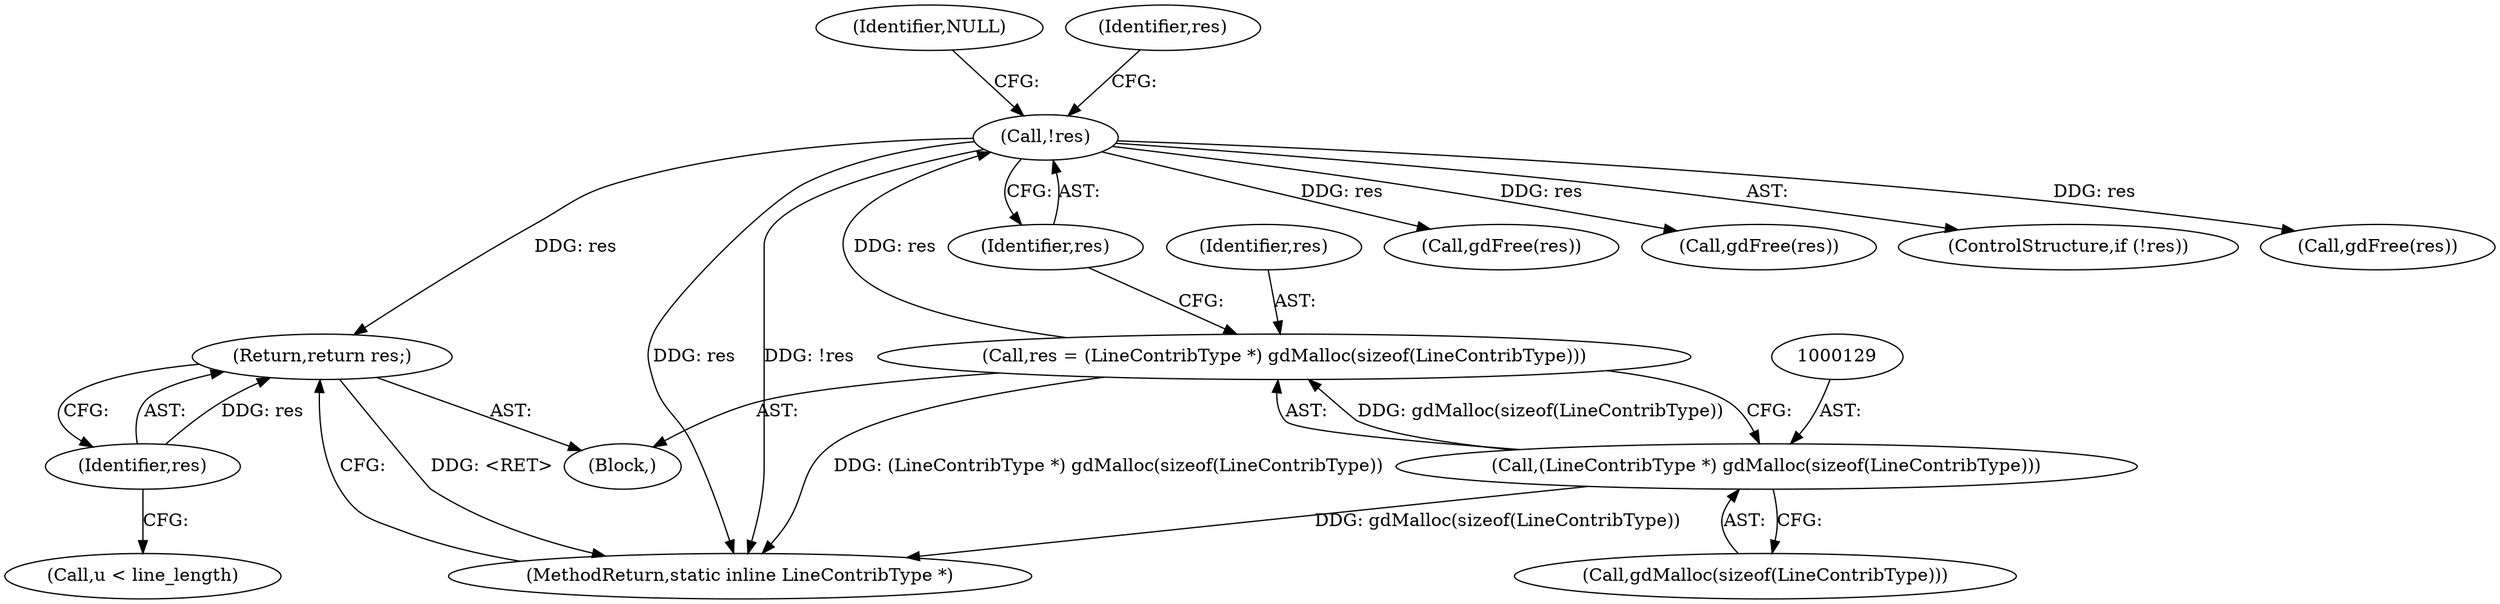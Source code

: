 digraph "0_libgd_60bfb401ad5a4a8ae995dcd36372fe15c71e1a35@pointer" {
"1000241" [label="(Return,return res;)"];
"1000242" [label="(Identifier,res)"];
"1000134" [label="(Call,!res)"];
"1000126" [label="(Call,res = (LineContribType *) gdMalloc(sizeof(LineContribType)))"];
"1000128" [label="(Call,(LineContribType *) gdMalloc(sizeof(LineContribType)))"];
"1000135" [label="(Identifier,res)"];
"1000155" [label="(Call,gdFree(res))"];
"1000138" [label="(Identifier,NULL)"];
"1000241" [label="(Return,return res;)"];
"1000141" [label="(Identifier,res)"];
"1000243" [label="(MethodReturn,static inline LineContribType *)"];
"1000177" [label="(Call,gdFree(res))"];
"1000127" [label="(Identifier,res)"];
"1000103" [label="(Block,)"];
"1000185" [label="(Call,u < line_length)"];
"1000133" [label="(ControlStructure,if (!res))"];
"1000126" [label="(Call,res = (LineContribType *) gdMalloc(sizeof(LineContribType)))"];
"1000130" [label="(Call,gdMalloc(sizeof(LineContribType)))"];
"1000237" [label="(Call,gdFree(res))"];
"1000242" [label="(Identifier,res)"];
"1000134" [label="(Call,!res)"];
"1000128" [label="(Call,(LineContribType *) gdMalloc(sizeof(LineContribType)))"];
"1000241" -> "1000103"  [label="AST: "];
"1000241" -> "1000242"  [label="CFG: "];
"1000242" -> "1000241"  [label="AST: "];
"1000243" -> "1000241"  [label="CFG: "];
"1000241" -> "1000243"  [label="DDG: <RET>"];
"1000242" -> "1000241"  [label="DDG: res"];
"1000134" -> "1000241"  [label="DDG: res"];
"1000242" -> "1000185"  [label="CFG: "];
"1000134" -> "1000133"  [label="AST: "];
"1000134" -> "1000135"  [label="CFG: "];
"1000135" -> "1000134"  [label="AST: "];
"1000138" -> "1000134"  [label="CFG: "];
"1000141" -> "1000134"  [label="CFG: "];
"1000134" -> "1000243"  [label="DDG: !res"];
"1000134" -> "1000243"  [label="DDG: res"];
"1000126" -> "1000134"  [label="DDG: res"];
"1000134" -> "1000155"  [label="DDG: res"];
"1000134" -> "1000177"  [label="DDG: res"];
"1000134" -> "1000237"  [label="DDG: res"];
"1000126" -> "1000103"  [label="AST: "];
"1000126" -> "1000128"  [label="CFG: "];
"1000127" -> "1000126"  [label="AST: "];
"1000128" -> "1000126"  [label="AST: "];
"1000135" -> "1000126"  [label="CFG: "];
"1000126" -> "1000243"  [label="DDG: (LineContribType *) gdMalloc(sizeof(LineContribType))"];
"1000128" -> "1000126"  [label="DDG: gdMalloc(sizeof(LineContribType))"];
"1000128" -> "1000130"  [label="CFG: "];
"1000129" -> "1000128"  [label="AST: "];
"1000130" -> "1000128"  [label="AST: "];
"1000128" -> "1000243"  [label="DDG: gdMalloc(sizeof(LineContribType))"];
}
